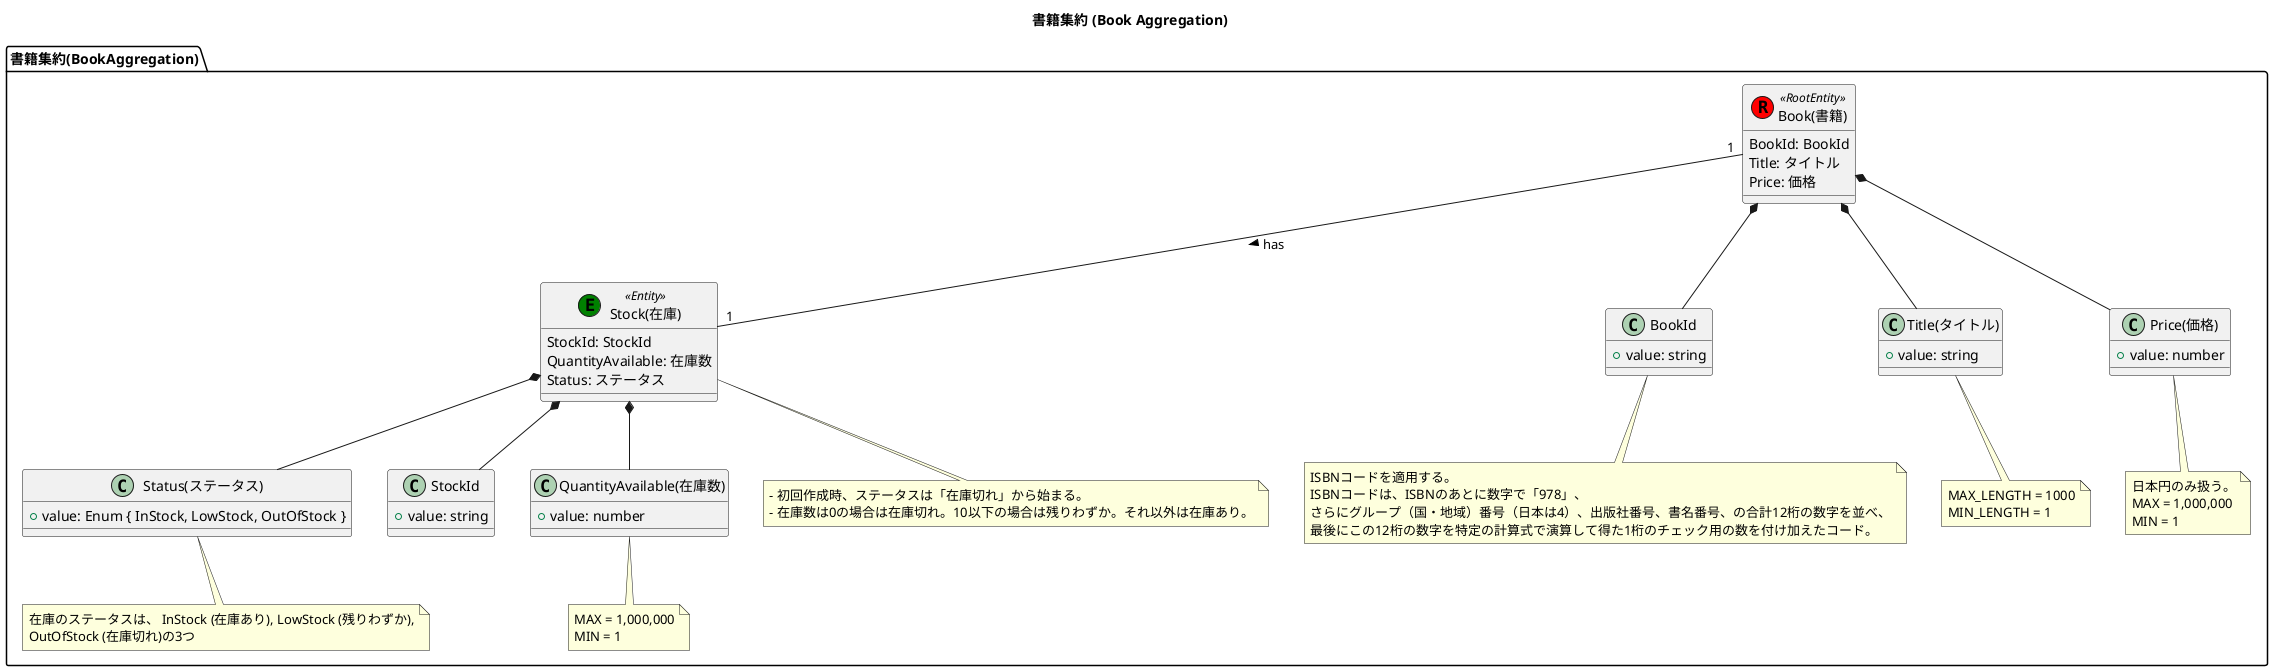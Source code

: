 @startuml BookAggregation

title 書籍集約 (Book Aggregation)

package "書籍集約(BookAggregation)" {
    ' 1. エンティティの定義
    class "Book(書籍)" as Book << (R,red) RootEntity >> {
        BookId: BookId
        Title: タイトル
        Price: 価格
    }

    class "Stock(在庫)" as Stock << (E,green) Entity >> {
        StockId: StockId
        QuantityAvailable: 在庫数
        Status: ステータス
    }

    ' 2. 属性の定義
    ' + パブリック（public）
    ' - プライベート（private）
    ' # プロテクテッド（protected）
    ' ~ パッケージ（package）
    class "BookId" as BookId {
        + value: string
    }

    class "Title(タイトル)" as Title {
        + value: string
    }

    class "Price(価格)" as Price {
        + value: number
    }

    class "Status(ステータス)" as Status {
        + value: Enum { InStock, LowStock, OutOfStock }
    }

    class "StockId" as StockId {
        + value: string
    }

    class "QuantityAvailable(在庫数)" as QuantityAvailable {
        + value: number
    }

   ' 3. ルールの追加
    note bottom of BookId
        ISBNコードを適用する。
        ISBNコードは、ISBNのあとに数字で「978」、
        さらにグループ（国・地域）番号（日本は4）、出版社番号、書名番号、の合計12桁の数字を並べ、
        最後にこの12桁の数字を特定の計算式で演算して得た1桁のチェック用の数を付け加えたコード。
    end note

    note bottom of Title
        MAX_LENGTH = 1000
        MIN_LENGTH = 1
    end note

    note bottom of QuantityAvailable
        MAX = 1,000,000
        MIN = 1
    end note

    note bottom of Price
        日本円のみ扱う。
        MAX = 1,000,000
        MIN = 1
    end note

    note bottom of Stock
        - 初回作成時、ステータスは「在庫切れ」から始まる。
        - 在庫数は0の場合は在庫切れ。10以下の場合は残りわずか。それ以外は在庫あり。
    end note

    note bottom of Status
        在庫のステータスは、 InStock (在庫あり), LowStock (残りわずか),
        OutOfStock (在庫切れ)の3つ
    end note

   ' 4. 関連性の定義
    Book "1" -down- "1" Stock : has >

    Book *-down- BookId
    Book *-down- Title
    Book *-down- Price

    Stock *-down- StockId
    Stock *-down- QuantityAvailable
    Stock *-down- Status
}

@enduml
